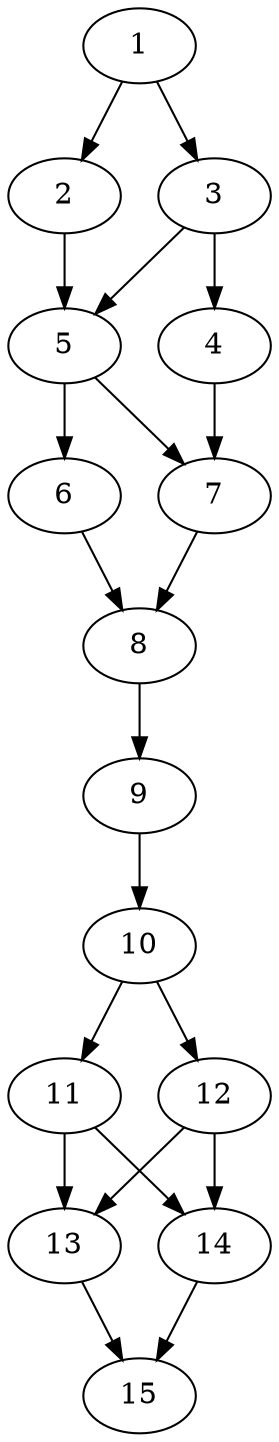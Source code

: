 // DAG automatically generated by daggen at Tue Aug  6 16:26:17 2019
// ./daggen --dot -n 15 --ccr 0.5 --fat 0.4 --regular 0.5 --density 0.8 --mindata 5242880 --maxdata 52428800 
digraph G {
  1 [size="24938496", alpha="0.13", expect_size="12469248"] 
  1 -> 2 [size ="12469248"]
  1 -> 3 [size ="12469248"]
  2 [size="12394496", alpha="0.05", expect_size="6197248"] 
  2 -> 5 [size ="6197248"]
  3 [size="70946816", alpha="0.14", expect_size="35473408"] 
  3 -> 4 [size ="35473408"]
  3 -> 5 [size ="35473408"]
  4 [size="55410688", alpha="0.02", expect_size="27705344"] 
  4 -> 7 [size ="27705344"]
  5 [size="100886528", alpha="0.20", expect_size="50443264"] 
  5 -> 6 [size ="50443264"]
  5 -> 7 [size ="50443264"]
  6 [size="49989632", alpha="0.17", expect_size="24994816"] 
  6 -> 8 [size ="24994816"]
  7 [size="38477824", alpha="0.03", expect_size="19238912"] 
  7 -> 8 [size ="19238912"]
  8 [size="71841792", alpha="0.03", expect_size="35920896"] 
  8 -> 9 [size ="35920896"]
  9 [size="49188864", alpha="0.09", expect_size="24594432"] 
  9 -> 10 [size ="24594432"]
  10 [size="72310784", alpha="0.20", expect_size="36155392"] 
  10 -> 11 [size ="36155392"]
  10 -> 12 [size ="36155392"]
  11 [size="91174912", alpha="0.13", expect_size="45587456"] 
  11 -> 13 [size ="45587456"]
  11 -> 14 [size ="45587456"]
  12 [size="56082432", alpha="0.18", expect_size="28041216"] 
  12 -> 13 [size ="28041216"]
  12 -> 14 [size ="28041216"]
  13 [size="78082048", alpha="0.05", expect_size="39041024"] 
  13 -> 15 [size ="39041024"]
  14 [size="47460352", alpha="0.01", expect_size="23730176"] 
  14 -> 15 [size ="23730176"]
  15 [size="58337280", alpha="0.10", expect_size="29168640"] 
}
